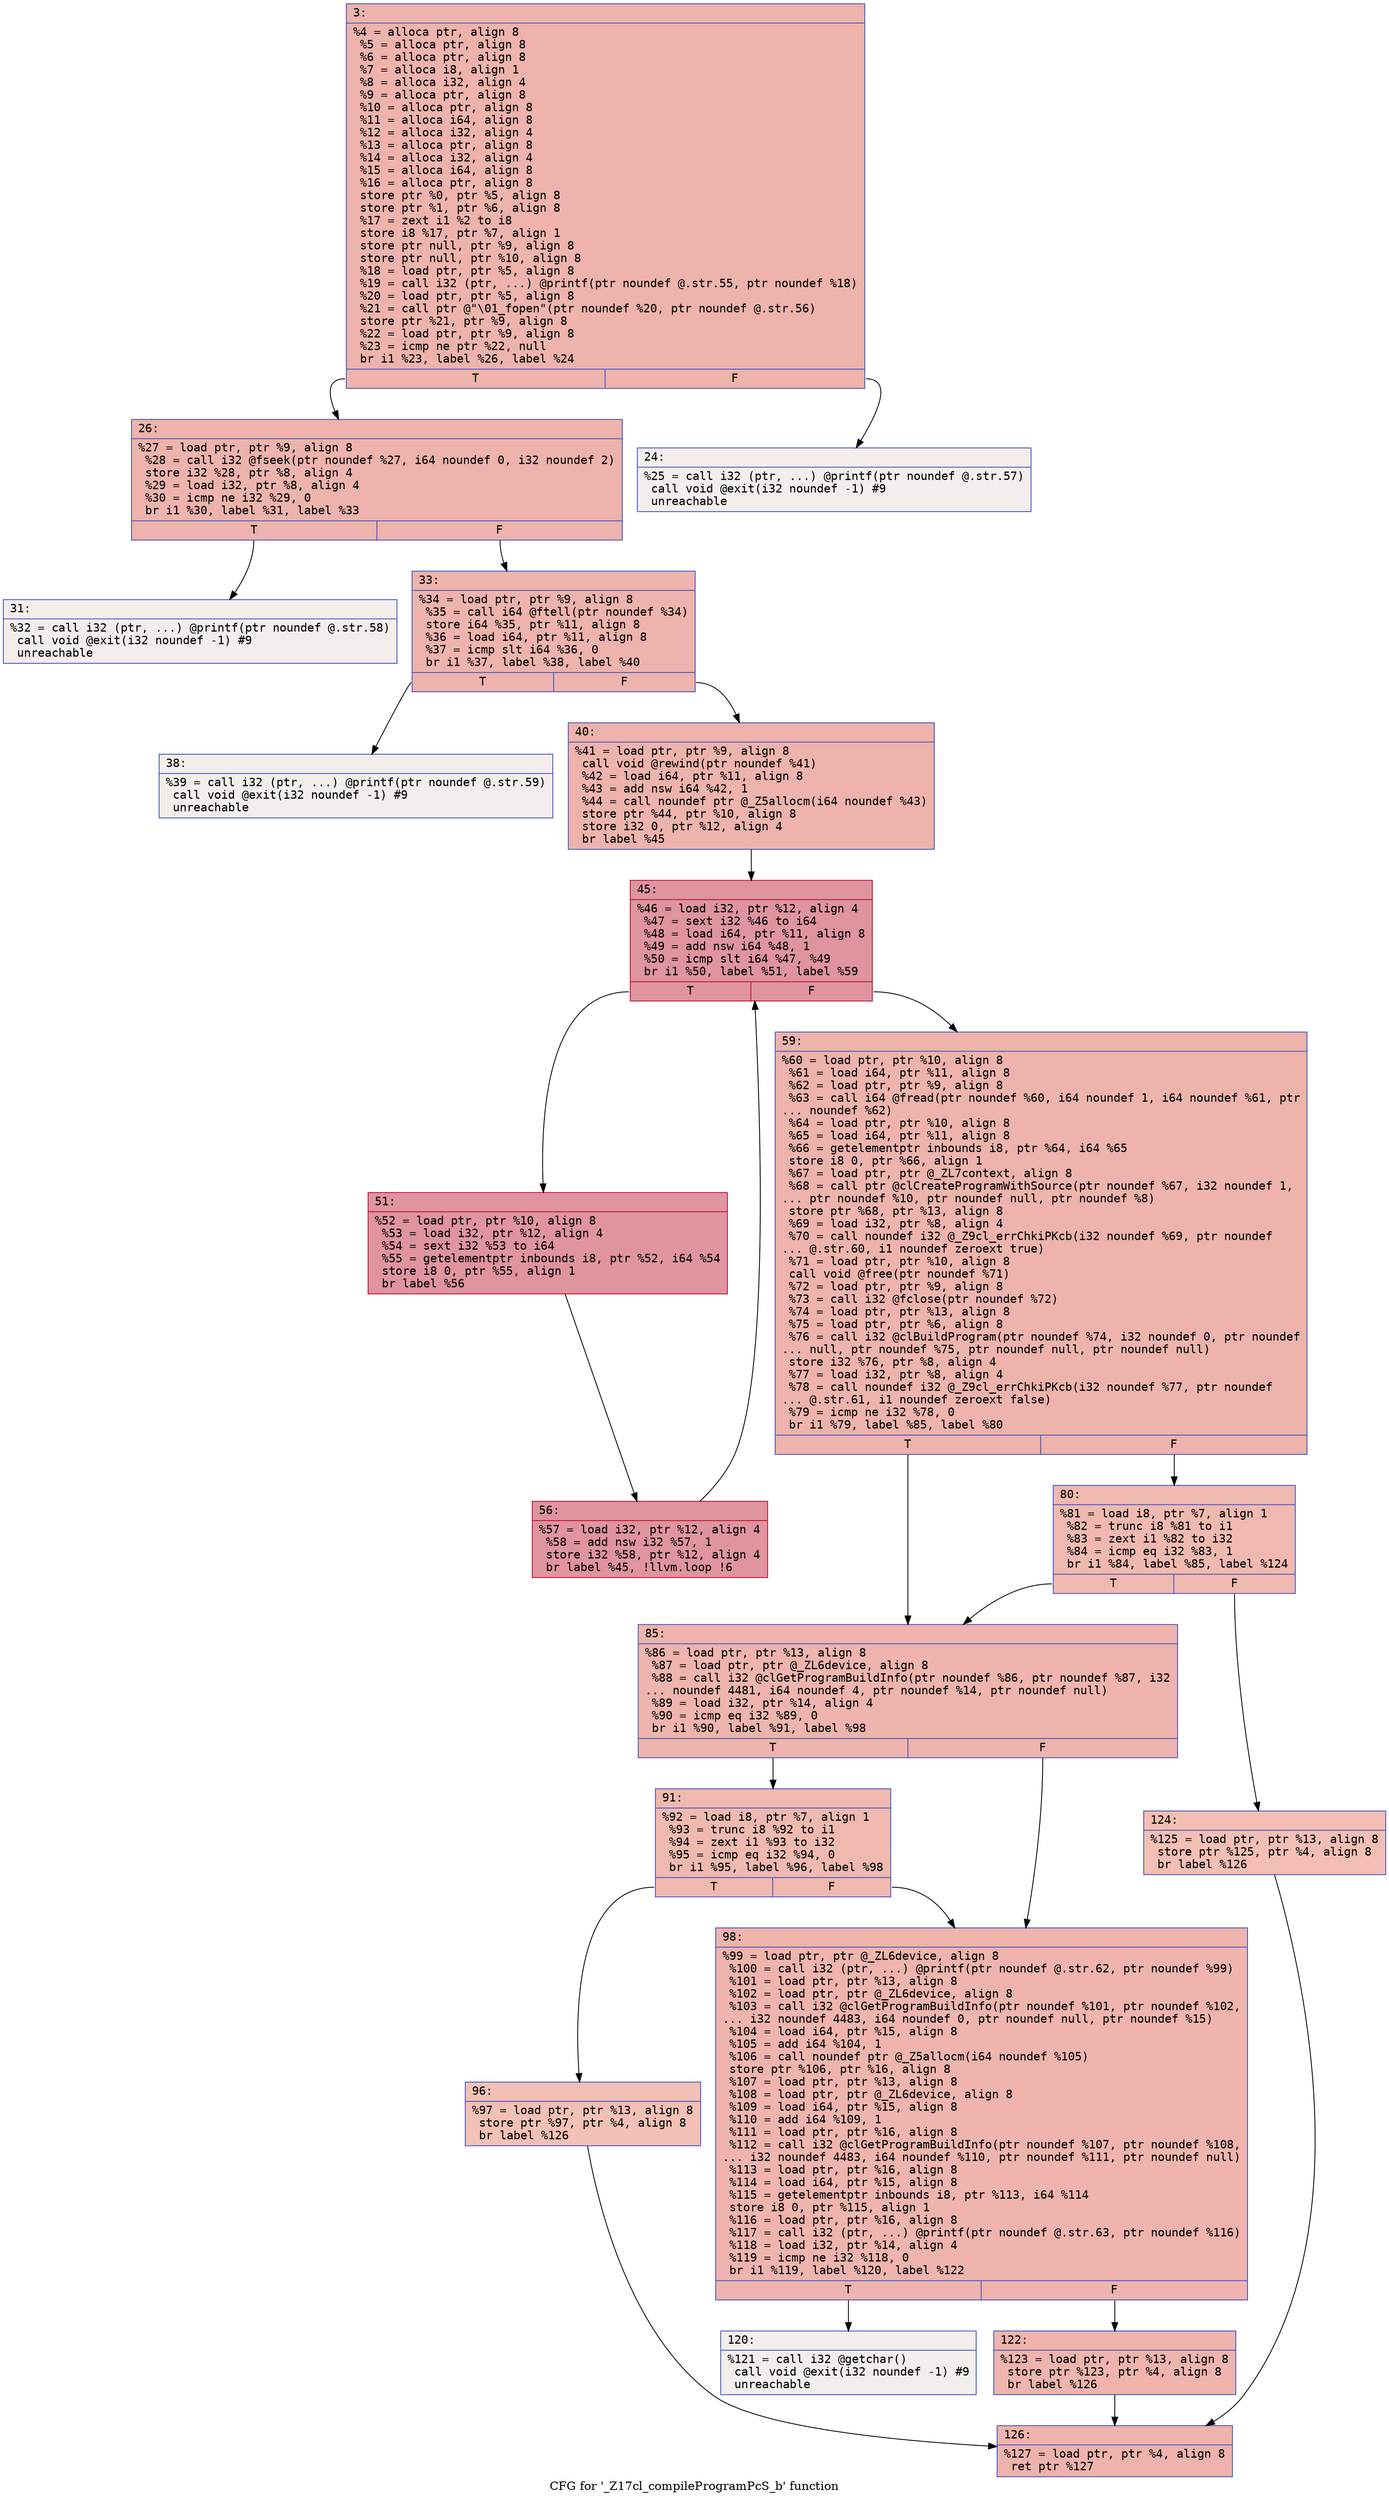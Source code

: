 digraph "CFG for '_Z17cl_compileProgramPcS_b' function" {
	label="CFG for '_Z17cl_compileProgramPcS_b' function";

	Node0x60000035de00 [shape=record,color="#3d50c3ff", style=filled, fillcolor="#d6524470" fontname="Courier",label="{3:\l|  %4 = alloca ptr, align 8\l  %5 = alloca ptr, align 8\l  %6 = alloca ptr, align 8\l  %7 = alloca i8, align 1\l  %8 = alloca i32, align 4\l  %9 = alloca ptr, align 8\l  %10 = alloca ptr, align 8\l  %11 = alloca i64, align 8\l  %12 = alloca i32, align 4\l  %13 = alloca ptr, align 8\l  %14 = alloca i32, align 4\l  %15 = alloca i64, align 8\l  %16 = alloca ptr, align 8\l  store ptr %0, ptr %5, align 8\l  store ptr %1, ptr %6, align 8\l  %17 = zext i1 %2 to i8\l  store i8 %17, ptr %7, align 1\l  store ptr null, ptr %9, align 8\l  store ptr null, ptr %10, align 8\l  %18 = load ptr, ptr %5, align 8\l  %19 = call i32 (ptr, ...) @printf(ptr noundef @.str.55, ptr noundef %18)\l  %20 = load ptr, ptr %5, align 8\l  %21 = call ptr @\"\\01_fopen\"(ptr noundef %20, ptr noundef @.str.56)\l  store ptr %21, ptr %9, align 8\l  %22 = load ptr, ptr %9, align 8\l  %23 = icmp ne ptr %22, null\l  br i1 %23, label %26, label %24\l|{<s0>T|<s1>F}}"];
	Node0x60000035de00:s0 -> Node0x60000035dea0[tooltip="3 -> 26\nProbability 100.00%" ];
	Node0x60000035de00:s1 -> Node0x60000035de50[tooltip="3 -> 24\nProbability 0.00%" ];
	Node0x60000035de50 [shape=record,color="#3d50c3ff", style=filled, fillcolor="#e5d8d170" fontname="Courier",label="{24:\l|  %25 = call i32 (ptr, ...) @printf(ptr noundef @.str.57)\l  call void @exit(i32 noundef -1) #9\l  unreachable\l}"];
	Node0x60000035dea0 [shape=record,color="#3d50c3ff", style=filled, fillcolor="#d6524470" fontname="Courier",label="{26:\l|  %27 = load ptr, ptr %9, align 8\l  %28 = call i32 @fseek(ptr noundef %27, i64 noundef 0, i32 noundef 2)\l  store i32 %28, ptr %8, align 4\l  %29 = load i32, ptr %8, align 4\l  %30 = icmp ne i32 %29, 0\l  br i1 %30, label %31, label %33\l|{<s0>T|<s1>F}}"];
	Node0x60000035dea0:s0 -> Node0x60000035def0[tooltip="26 -> 31\nProbability 0.00%" ];
	Node0x60000035dea0:s1 -> Node0x60000035df40[tooltip="26 -> 33\nProbability 100.00%" ];
	Node0x60000035def0 [shape=record,color="#3d50c3ff", style=filled, fillcolor="#e5d8d170" fontname="Courier",label="{31:\l|  %32 = call i32 (ptr, ...) @printf(ptr noundef @.str.58)\l  call void @exit(i32 noundef -1) #9\l  unreachable\l}"];
	Node0x60000035df40 [shape=record,color="#3d50c3ff", style=filled, fillcolor="#d6524470" fontname="Courier",label="{33:\l|  %34 = load ptr, ptr %9, align 8\l  %35 = call i64 @ftell(ptr noundef %34)\l  store i64 %35, ptr %11, align 8\l  %36 = load i64, ptr %11, align 8\l  %37 = icmp slt i64 %36, 0\l  br i1 %37, label %38, label %40\l|{<s0>T|<s1>F}}"];
	Node0x60000035df40:s0 -> Node0x60000035df90[tooltip="33 -> 38\nProbability 0.00%" ];
	Node0x60000035df40:s1 -> Node0x60000035dfe0[tooltip="33 -> 40\nProbability 100.00%" ];
	Node0x60000035df90 [shape=record,color="#3d50c3ff", style=filled, fillcolor="#e5d8d170" fontname="Courier",label="{38:\l|  %39 = call i32 (ptr, ...) @printf(ptr noundef @.str.59)\l  call void @exit(i32 noundef -1) #9\l  unreachable\l}"];
	Node0x60000035dfe0 [shape=record,color="#3d50c3ff", style=filled, fillcolor="#d6524470" fontname="Courier",label="{40:\l|  %41 = load ptr, ptr %9, align 8\l  call void @rewind(ptr noundef %41)\l  %42 = load i64, ptr %11, align 8\l  %43 = add nsw i64 %42, 1\l  %44 = call noundef ptr @_Z5allocm(i64 noundef %43)\l  store ptr %44, ptr %10, align 8\l  store i32 0, ptr %12, align 4\l  br label %45\l}"];
	Node0x60000035dfe0 -> Node0x60000035e030[tooltip="40 -> 45\nProbability 100.00%" ];
	Node0x60000035e030 [shape=record,color="#b70d28ff", style=filled, fillcolor="#b70d2870" fontname="Courier",label="{45:\l|  %46 = load i32, ptr %12, align 4\l  %47 = sext i32 %46 to i64\l  %48 = load i64, ptr %11, align 8\l  %49 = add nsw i64 %48, 1\l  %50 = icmp slt i64 %47, %49\l  br i1 %50, label %51, label %59\l|{<s0>T|<s1>F}}"];
	Node0x60000035e030:s0 -> Node0x60000035e080[tooltip="45 -> 51\nProbability 96.88%" ];
	Node0x60000035e030:s1 -> Node0x60000035e120[tooltip="45 -> 59\nProbability 3.12%" ];
	Node0x60000035e080 [shape=record,color="#b70d28ff", style=filled, fillcolor="#b70d2870" fontname="Courier",label="{51:\l|  %52 = load ptr, ptr %10, align 8\l  %53 = load i32, ptr %12, align 4\l  %54 = sext i32 %53 to i64\l  %55 = getelementptr inbounds i8, ptr %52, i64 %54\l  store i8 0, ptr %55, align 1\l  br label %56\l}"];
	Node0x60000035e080 -> Node0x60000035e0d0[tooltip="51 -> 56\nProbability 100.00%" ];
	Node0x60000035e0d0 [shape=record,color="#b70d28ff", style=filled, fillcolor="#b70d2870" fontname="Courier",label="{56:\l|  %57 = load i32, ptr %12, align 4\l  %58 = add nsw i32 %57, 1\l  store i32 %58, ptr %12, align 4\l  br label %45, !llvm.loop !6\l}"];
	Node0x60000035e0d0 -> Node0x60000035e030[tooltip="56 -> 45\nProbability 100.00%" ];
	Node0x60000035e120 [shape=record,color="#3d50c3ff", style=filled, fillcolor="#d6524470" fontname="Courier",label="{59:\l|  %60 = load ptr, ptr %10, align 8\l  %61 = load i64, ptr %11, align 8\l  %62 = load ptr, ptr %9, align 8\l  %63 = call i64 @fread(ptr noundef %60, i64 noundef 1, i64 noundef %61, ptr\l... noundef %62)\l  %64 = load ptr, ptr %10, align 8\l  %65 = load i64, ptr %11, align 8\l  %66 = getelementptr inbounds i8, ptr %64, i64 %65\l  store i8 0, ptr %66, align 1\l  %67 = load ptr, ptr @_ZL7context, align 8\l  %68 = call ptr @clCreateProgramWithSource(ptr noundef %67, i32 noundef 1,\l... ptr noundef %10, ptr noundef null, ptr noundef %8)\l  store ptr %68, ptr %13, align 8\l  %69 = load i32, ptr %8, align 4\l  %70 = call noundef i32 @_Z9cl_errChkiPKcb(i32 noundef %69, ptr noundef\l... @.str.60, i1 noundef zeroext true)\l  %71 = load ptr, ptr %10, align 8\l  call void @free(ptr noundef %71)\l  %72 = load ptr, ptr %9, align 8\l  %73 = call i32 @fclose(ptr noundef %72)\l  %74 = load ptr, ptr %13, align 8\l  %75 = load ptr, ptr %6, align 8\l  %76 = call i32 @clBuildProgram(ptr noundef %74, i32 noundef 0, ptr noundef\l... null, ptr noundef %75, ptr noundef null, ptr noundef null)\l  store i32 %76, ptr %8, align 4\l  %77 = load i32, ptr %8, align 4\l  %78 = call noundef i32 @_Z9cl_errChkiPKcb(i32 noundef %77, ptr noundef\l... @.str.61, i1 noundef zeroext false)\l  %79 = icmp ne i32 %78, 0\l  br i1 %79, label %85, label %80\l|{<s0>T|<s1>F}}"];
	Node0x60000035e120:s0 -> Node0x60000035e1c0[tooltip="59 -> 85\nProbability 62.50%" ];
	Node0x60000035e120:s1 -> Node0x60000035e170[tooltip="59 -> 80\nProbability 37.50%" ];
	Node0x60000035e170 [shape=record,color="#3d50c3ff", style=filled, fillcolor="#de614d70" fontname="Courier",label="{80:\l|  %81 = load i8, ptr %7, align 1\l  %82 = trunc i8 %81 to i1\l  %83 = zext i1 %82 to i32\l  %84 = icmp eq i32 %83, 1\l  br i1 %84, label %85, label %124\l|{<s0>T|<s1>F}}"];
	Node0x60000035e170:s0 -> Node0x60000035e1c0[tooltip="80 -> 85\nProbability 50.00%" ];
	Node0x60000035e170:s1 -> Node0x60000035e3a0[tooltip="80 -> 124\nProbability 50.00%" ];
	Node0x60000035e1c0 [shape=record,color="#3d50c3ff", style=filled, fillcolor="#d8564670" fontname="Courier",label="{85:\l|  %86 = load ptr, ptr %13, align 8\l  %87 = load ptr, ptr @_ZL6device, align 8\l  %88 = call i32 @clGetProgramBuildInfo(ptr noundef %86, ptr noundef %87, i32\l... noundef 4481, i64 noundef 4, ptr noundef %14, ptr noundef null)\l  %89 = load i32, ptr %14, align 4\l  %90 = icmp eq i32 %89, 0\l  br i1 %90, label %91, label %98\l|{<s0>T|<s1>F}}"];
	Node0x60000035e1c0:s0 -> Node0x60000035e210[tooltip="85 -> 91\nProbability 37.50%" ];
	Node0x60000035e1c0:s1 -> Node0x60000035e2b0[tooltip="85 -> 98\nProbability 62.50%" ];
	Node0x60000035e210 [shape=record,color="#3d50c3ff", style=filled, fillcolor="#de614d70" fontname="Courier",label="{91:\l|  %92 = load i8, ptr %7, align 1\l  %93 = trunc i8 %92 to i1\l  %94 = zext i1 %93 to i32\l  %95 = icmp eq i32 %94, 0\l  br i1 %95, label %96, label %98\l|{<s0>T|<s1>F}}"];
	Node0x60000035e210:s0 -> Node0x60000035e260[tooltip="91 -> 96\nProbability 37.50%" ];
	Node0x60000035e210:s1 -> Node0x60000035e2b0[tooltip="91 -> 98\nProbability 62.50%" ];
	Node0x60000035e260 [shape=record,color="#3d50c3ff", style=filled, fillcolor="#e5705870" fontname="Courier",label="{96:\l|  %97 = load ptr, ptr %13, align 8\l  store ptr %97, ptr %4, align 8\l  br label %126\l}"];
	Node0x60000035e260 -> Node0x60000035e3f0[tooltip="96 -> 126\nProbability 100.00%" ];
	Node0x60000035e2b0 [shape=record,color="#3d50c3ff", style=filled, fillcolor="#d8564670" fontname="Courier",label="{98:\l|  %99 = load ptr, ptr @_ZL6device, align 8\l  %100 = call i32 (ptr, ...) @printf(ptr noundef @.str.62, ptr noundef %99)\l  %101 = load ptr, ptr %13, align 8\l  %102 = load ptr, ptr @_ZL6device, align 8\l  %103 = call i32 @clGetProgramBuildInfo(ptr noundef %101, ptr noundef %102,\l... i32 noundef 4483, i64 noundef 0, ptr noundef null, ptr noundef %15)\l  %104 = load i64, ptr %15, align 8\l  %105 = add i64 %104, 1\l  %106 = call noundef ptr @_Z5allocm(i64 noundef %105)\l  store ptr %106, ptr %16, align 8\l  %107 = load ptr, ptr %13, align 8\l  %108 = load ptr, ptr @_ZL6device, align 8\l  %109 = load i64, ptr %15, align 8\l  %110 = add i64 %109, 1\l  %111 = load ptr, ptr %16, align 8\l  %112 = call i32 @clGetProgramBuildInfo(ptr noundef %107, ptr noundef %108,\l... i32 noundef 4483, i64 noundef %110, ptr noundef %111, ptr noundef null)\l  %113 = load ptr, ptr %16, align 8\l  %114 = load i64, ptr %15, align 8\l  %115 = getelementptr inbounds i8, ptr %113, i64 %114\l  store i8 0, ptr %115, align 1\l  %116 = load ptr, ptr %16, align 8\l  %117 = call i32 (ptr, ...) @printf(ptr noundef @.str.63, ptr noundef %116)\l  %118 = load i32, ptr %14, align 4\l  %119 = icmp ne i32 %118, 0\l  br i1 %119, label %120, label %122\l|{<s0>T|<s1>F}}"];
	Node0x60000035e2b0:s0 -> Node0x60000035e300[tooltip="98 -> 120\nProbability 0.00%" ];
	Node0x60000035e2b0:s1 -> Node0x60000035e350[tooltip="98 -> 122\nProbability 100.00%" ];
	Node0x60000035e300 [shape=record,color="#3d50c3ff", style=filled, fillcolor="#e3d9d370" fontname="Courier",label="{120:\l|  %121 = call i32 @getchar()\l  call void @exit(i32 noundef -1) #9\l  unreachable\l}"];
	Node0x60000035e350 [shape=record,color="#3d50c3ff", style=filled, fillcolor="#d8564670" fontname="Courier",label="{122:\l|  %123 = load ptr, ptr %13, align 8\l  store ptr %123, ptr %4, align 8\l  br label %126\l}"];
	Node0x60000035e350 -> Node0x60000035e3f0[tooltip="122 -> 126\nProbability 100.00%" ];
	Node0x60000035e3a0 [shape=record,color="#3d50c3ff", style=filled, fillcolor="#e36c5570" fontname="Courier",label="{124:\l|  %125 = load ptr, ptr %13, align 8\l  store ptr %125, ptr %4, align 8\l  br label %126\l}"];
	Node0x60000035e3a0 -> Node0x60000035e3f0[tooltip="124 -> 126\nProbability 100.00%" ];
	Node0x60000035e3f0 [shape=record,color="#3d50c3ff", style=filled, fillcolor="#d6524470" fontname="Courier",label="{126:\l|  %127 = load ptr, ptr %4, align 8\l  ret ptr %127\l}"];
}
